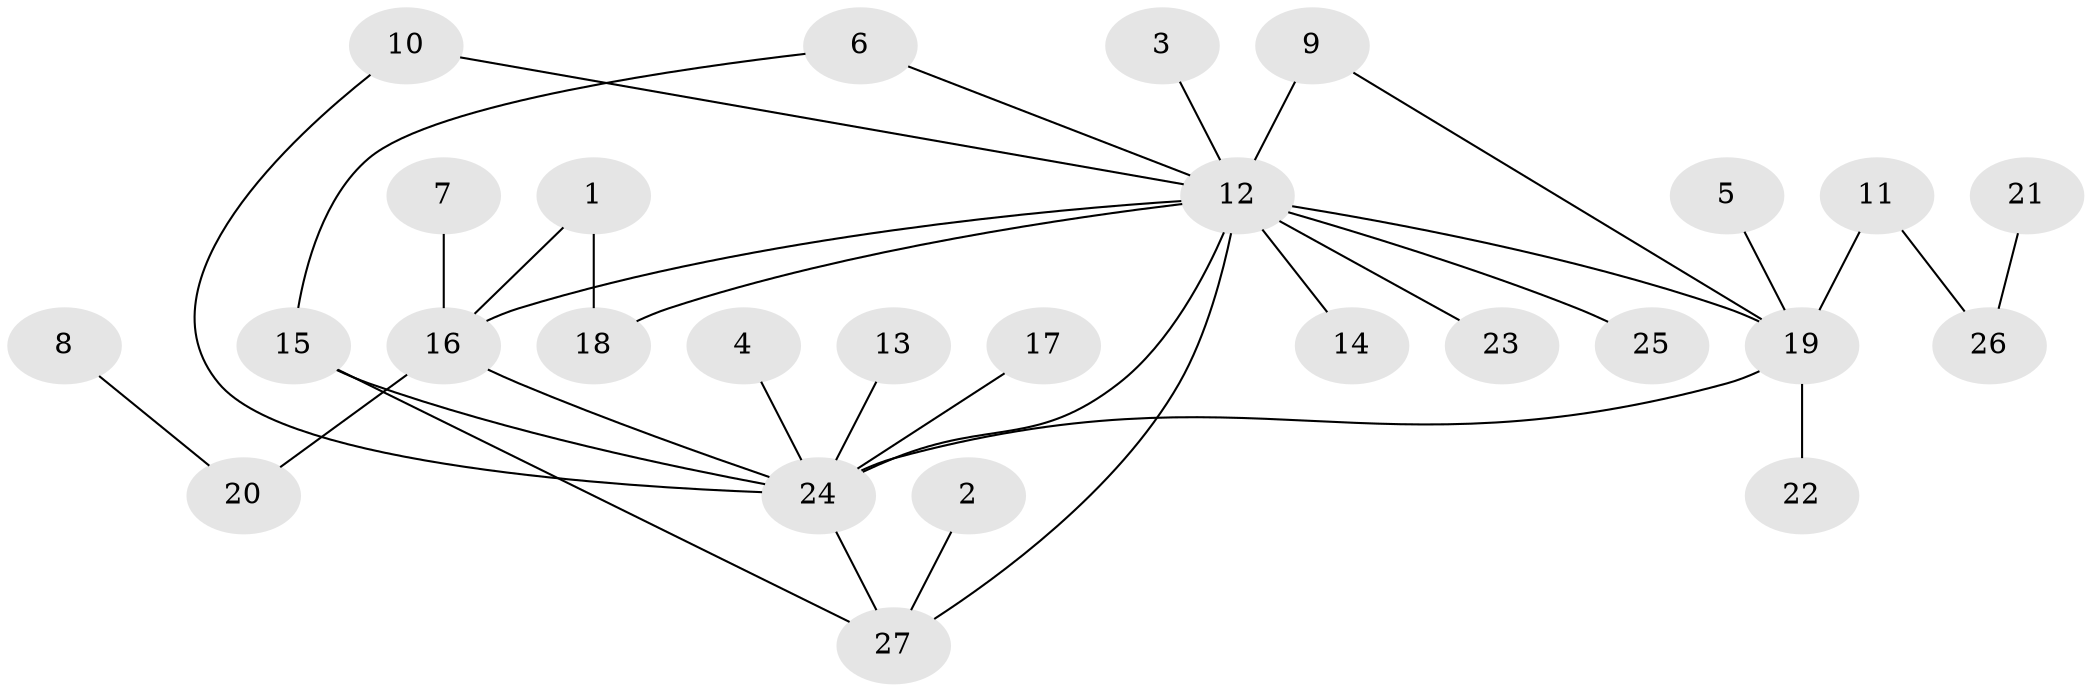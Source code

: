 // original degree distribution, {4: 0.09259259259259259, 8: 0.018518518518518517, 10: 0.037037037037037035, 3: 0.09259259259259259, 2: 0.14814814814814814, 6: 0.037037037037037035, 5: 0.018518518518518517, 1: 0.5555555555555556}
// Generated by graph-tools (version 1.1) at 2025/50/03/09/25 03:50:39]
// undirected, 27 vertices, 34 edges
graph export_dot {
graph [start="1"]
  node [color=gray90,style=filled];
  1;
  2;
  3;
  4;
  5;
  6;
  7;
  8;
  9;
  10;
  11;
  12;
  13;
  14;
  15;
  16;
  17;
  18;
  19;
  20;
  21;
  22;
  23;
  24;
  25;
  26;
  27;
  1 -- 16 [weight=1.0];
  1 -- 18 [weight=1.0];
  2 -- 27 [weight=1.0];
  3 -- 12 [weight=1.0];
  4 -- 24 [weight=1.0];
  5 -- 19 [weight=1.0];
  6 -- 12 [weight=1.0];
  6 -- 15 [weight=1.0];
  7 -- 16 [weight=1.0];
  8 -- 20 [weight=1.0];
  9 -- 12 [weight=2.0];
  9 -- 19 [weight=1.0];
  10 -- 12 [weight=1.0];
  10 -- 24 [weight=1.0];
  11 -- 19 [weight=1.0];
  11 -- 26 [weight=1.0];
  12 -- 14 [weight=1.0];
  12 -- 16 [weight=1.0];
  12 -- 18 [weight=1.0];
  12 -- 19 [weight=1.0];
  12 -- 23 [weight=1.0];
  12 -- 24 [weight=1.0];
  12 -- 25 [weight=1.0];
  12 -- 27 [weight=1.0];
  13 -- 24 [weight=1.0];
  15 -- 24 [weight=1.0];
  15 -- 27 [weight=1.0];
  16 -- 20 [weight=1.0];
  16 -- 24 [weight=1.0];
  17 -- 24 [weight=1.0];
  19 -- 22 [weight=1.0];
  19 -- 24 [weight=1.0];
  21 -- 26 [weight=1.0];
  24 -- 27 [weight=1.0];
}
